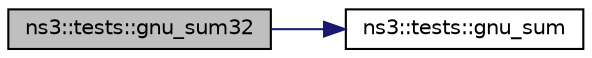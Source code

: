digraph "ns3::tests::gnu_sum32"
{
 // LATEX_PDF_SIZE
  edge [fontname="Helvetica",fontsize="10",labelfontname="Helvetica",labelfontsize="10"];
  node [fontname="Helvetica",fontsize="10",shape=record];
  rankdir="LR";
  Node1 [label="ns3::tests::gnu_sum32",height=0.2,width=0.4,color="black", fillcolor="grey75", style="filled", fontcolor="black",tooltip="A 32-bit hash function, based on gnu_sum()."];
  Node1 -> Node2 [color="midnightblue",fontsize="10",style="solid",fontname="Helvetica"];
  Node2 [label="ns3::tests::gnu_sum",height=0.2,width=0.4,color="black", fillcolor="white", style="filled",URL="$group__hash-tests.html#gadfa9c9c322d2cc9b27dbf4b1b338decc",tooltip="Simple hash function based on the GNU sum program."];
}
